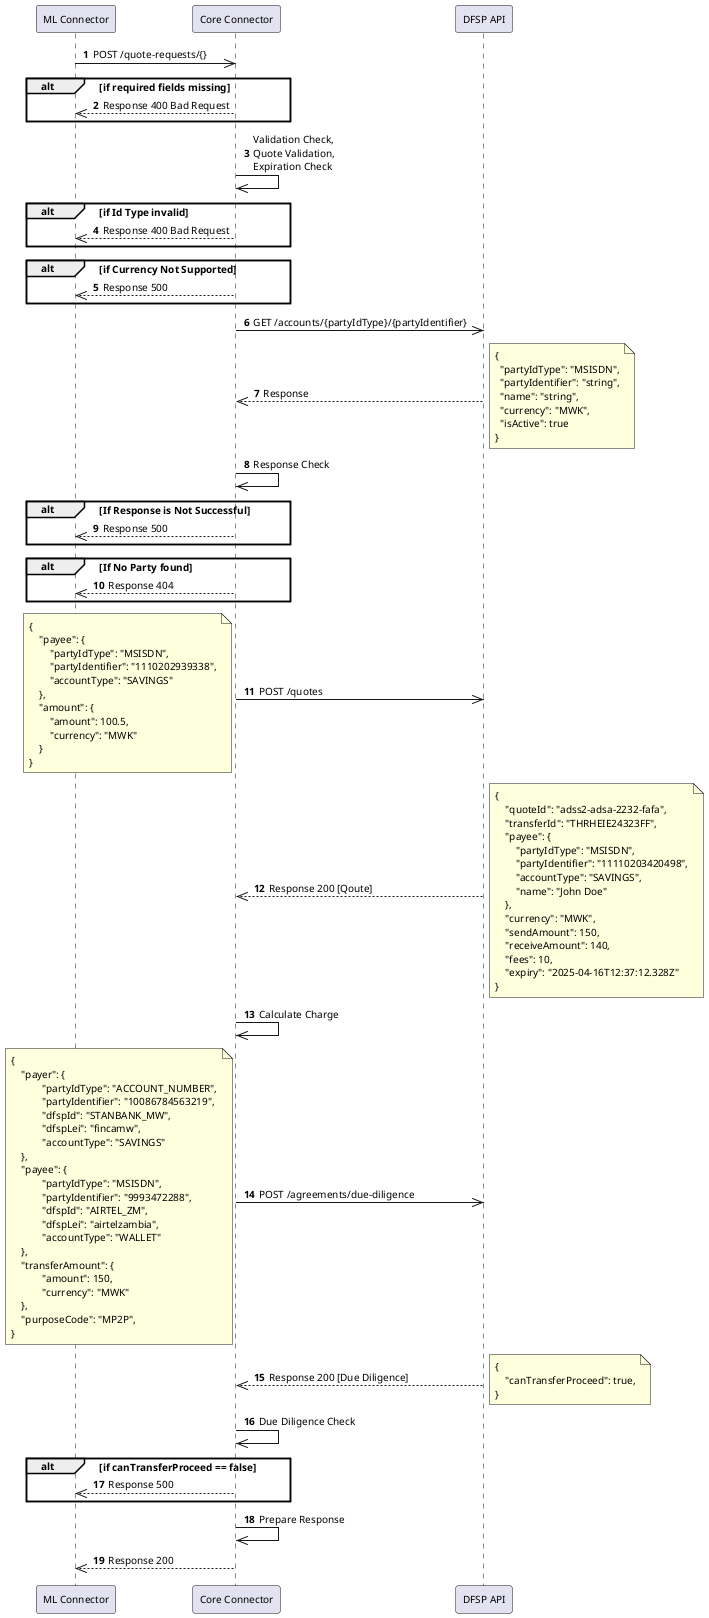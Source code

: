 @startuml name="payee-quote-request"

skinparam defaultFontSize 10
autonumber

participant "ML Connector" as ML
participant "Core Connector" as CC
participant "DFSP API" as SBAPI

ML ->> CC: POST /quote-requests/{}

alt if required fields missing
    CC -->> ML: Response 400 Bad Request
end

CC ->> CC: Validation Check,\nQuote Validation,\nExpiration Check

alt if Id Type invalid
    CC -->> ML: Response 400 Bad Request
end

alt if Currency Not Supported
    CC -->> ML: Response 500
end

CC ->> SBAPI: GET /accounts/{partyIdType}/{partyIdentifier}

SBAPI -->> CC: Response
note right
{
  "partyIdType": "MSISDN",
  "partyIdentifier": "string",
  "name": "string",
  "currency": "MWK",
  "isActive": true
}
end note

CC ->> CC: Response Check

alt If Response is Not Successful
    CC -->> ML: Response 500
end

alt If No Party found
    CC -->> ML: Response 404
end

CC ->> SBAPI: POST /quotes
note left
{
    "payee": {
        "partyIdType": "MSISDN",
        "partyIdentifier": "1110202939338",
        "accountType": "SAVINGS"
    },
    "amount": {
        "amount": 100.5,
        "currency": "MWK"
    }
}
end note


SBAPI -->> CC: Response 200 [Qoute]
note right
{
    "quoteId": "adss2-adsa-2232-fafa",
    "transferId": "THRHEIE24323FF",
    "payee": {
        "partyIdType": "MSISDN",
        "partyIdentifier": "11110203420498",
        "accountType": "SAVINGS",
        "name": "John Doe"
    },
    "currency": "MWK",
    "sendAmount": 150,
    "receiveAmount": 140,
    "fees": 10,
    "expiry": "2025-04-16T12:37:12.328Z"
}
end note

CC ->> CC: Calculate Charge

CC ->> SBAPI: POST /agreements/due-diligence
note left
{
    "payer": {
            "partyIdType": "ACCOUNT_NUMBER",
            "partyIdentifier": "10086784563219",
            "dfspId": "STANBANK_MW",
            "dfspLei": "fincamw",
            "accountType": "SAVINGS"
    },
    "payee": {
            "partyIdType": "MSISDN",
            "partyIdentifier": "9993472288",
            "dfspId": "AIRTEL_ZM",
            "dfspLei": "airtelzambia",
            "accountType": "WALLET"
    },
    "transferAmount": {
            "amount": 150,
            "currency": "MWK"
    },
    "purposeCode": "MP2P",
}
end note

SBAPI -->> CC: Response 200 [Due Diligence]
note right
{
    "canTransferProceed": true,
}
end note

CC ->> CC: Due Diligence Check
alt if canTransferProceed == false
    CC -->> ML: Response 500
end

CC ->> CC: Prepare Response
CC -->> ML: Response 200
@enduml
